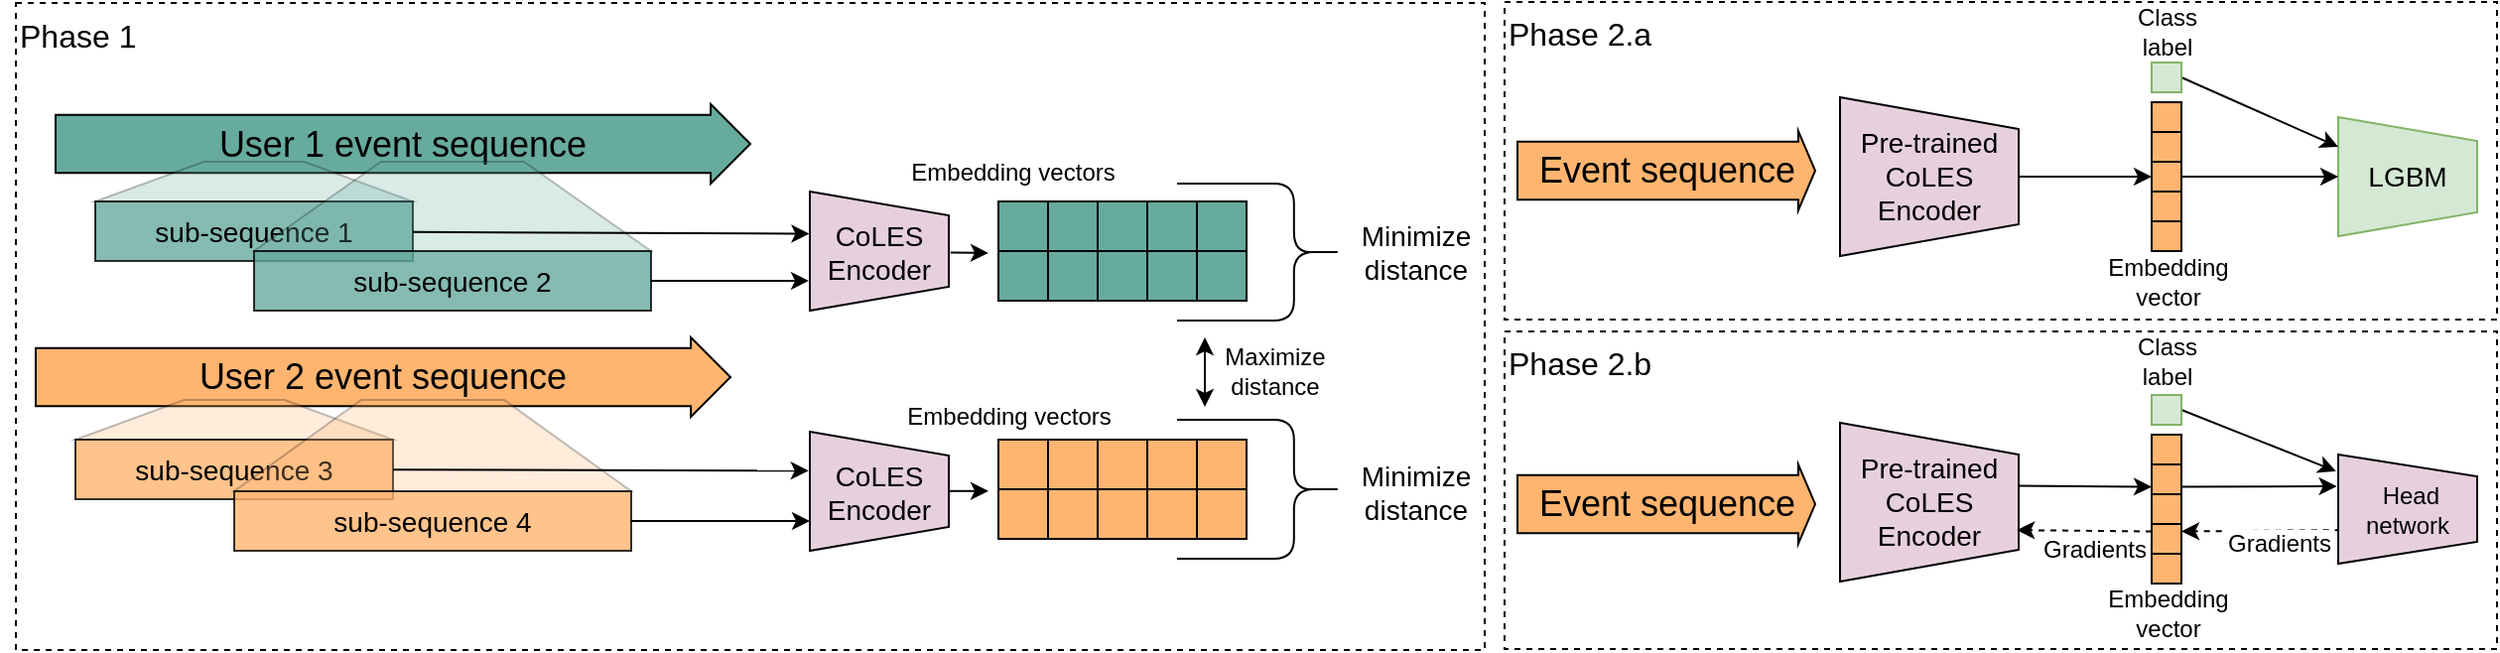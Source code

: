 <mxfile version="12.4.2" type="device" pages="1"><diagram id="qXZdeDOi38o7IbvTU-XF" name="Page-1"><mxGraphModel dx="2158" dy="2960" grid="1" gridSize="10" guides="1" tooltips="1" connect="1" arrows="1" fold="1" page="0" pageScale="1" pageWidth="827" pageHeight="1169" math="0" shadow="0"><root><mxCell id="0"/><mxCell id="1" parent="0"/><mxCell id="I-A4I3MvaIOknmW_y_7c-90" value="Phase 2.a" style="rounded=0;whiteSpace=wrap;html=1;dashed=1;fillColor=none;fontSize=16;align=left;verticalAlign=top;" vertex="1" parent="1"><mxGeometry x="620" y="-1240" width="500" height="160" as="geometry"/></mxCell><mxCell id="I-A4I3MvaIOknmW_y_7c-89" value="Phase 2.b" style="rounded=0;whiteSpace=wrap;html=1;fillColor=none;fontSize=16;align=left;verticalAlign=top;dashed=1;" vertex="1" parent="1"><mxGeometry x="620" y="-1074" width="500" height="160" as="geometry"/></mxCell><mxCell id="I-A4I3MvaIOknmW_y_7c-87" value="Phase 1" style="rounded=0;whiteSpace=wrap;html=1;fontSize=16;fillColor=none;verticalAlign=top;align=left;dashed=1;" vertex="1" parent="1"><mxGeometry x="-130" y="-1239.5" width="740" height="326" as="geometry"/></mxCell><mxCell id="RrBjnwMtPPBnvzxSmnWt-105" value="" style="shape=curlyBracket;whiteSpace=wrap;html=1;rounded=1;fillColor=#FFCC99;direction=west;size=0.307;" parent="1" vertex="1"><mxGeometry x="455" y="-1029.5" width="85" height="70" as="geometry"/></mxCell><mxCell id="RrBjnwMtPPBnvzxSmnWt-24" value="&lt;font style=&quot;font-size: 18px&quot;&gt;User 1 event sequence&lt;/font&gt;" style="shape=singleArrow;whiteSpace=wrap;html=1;fillColor=#67AB9F;arrowWidth=0.733;arrowSize=0.057;shadow=0;" parent="1" vertex="1"><mxGeometry x="-110" y="-1188.5" width="350" height="40" as="geometry"/></mxCell><mxCell id="RrBjnwMtPPBnvzxSmnWt-38" value="" style="shape=trapezoid;perimeter=trapezoidPerimeter;whiteSpace=wrap;html=1;fillColor=#67AB9F;size=0.342;opacity=25;shadow=0;" parent="1" vertex="1"><mxGeometry x="-90" y="-1159.5" width="160" height="20" as="geometry"/></mxCell><mxCell id="RrBjnwMtPPBnvzxSmnWt-25" value="&lt;font style=&quot;font-size: 14px&quot;&gt;sub-sequence 1&lt;/font&gt;" style="rounded=0;whiteSpace=wrap;html=1;fillColor=#67AB9F;shadow=0;opacity=80;" parent="1" vertex="1"><mxGeometry x="-90" y="-1139.5" width="160" height="30" as="geometry"/></mxCell><mxCell id="RrBjnwMtPPBnvzxSmnWt-39" value="" style="shape=trapezoid;perimeter=trapezoidPerimeter;whiteSpace=wrap;html=1;fillColor=#67AB9F;size=0.32;opacity=25;shadow=0;" parent="1" vertex="1"><mxGeometry x="-10" y="-1159.5" width="200" height="45" as="geometry"/></mxCell><mxCell id="RrBjnwMtPPBnvzxSmnWt-26" value="&lt;span style=&quot;font-size: 14px ; white-space: normal&quot;&gt;sub-sequence 2&lt;/span&gt;" style="rounded=0;whiteSpace=wrap;html=1;fillColor=#67AB9F;shadow=0;opacity=80;" parent="1" vertex="1"><mxGeometry x="-10" y="-1114.5" width="200" height="30" as="geometry"/></mxCell><mxCell id="RrBjnwMtPPBnvzxSmnWt-42" value="&lt;font style=&quot;font-size: 14px&quot;&gt;CoLES&lt;br&gt;Encoder&lt;/font&gt;" style="shape=trapezoid;perimeter=trapezoidPerimeter;whiteSpace=wrap;html=1;fillColor=#E6D0DE;direction=south;" parent="1" vertex="1"><mxGeometry x="270" y="-1144.5" width="70" height="60" as="geometry"/></mxCell><mxCell id="RrBjnwMtPPBnvzxSmnWt-43" value="" style="endArrow=classic;html=1;entryX=0.355;entryY=1.004;entryDx=0;entryDy=0;jumpStyle=none;entryPerimeter=0;" parent="1" source="RrBjnwMtPPBnvzxSmnWt-25" target="RrBjnwMtPPBnvzxSmnWt-42" edge="1"><mxGeometry width="50" height="50" relative="1" as="geometry"><mxPoint x="-110" y="-879.5" as="sourcePoint"/><mxPoint x="270" y="-1128.5" as="targetPoint"/></mxGeometry></mxCell><mxCell id="RrBjnwMtPPBnvzxSmnWt-44" value="" style="endArrow=classic;html=1;exitX=1;exitY=0.5;exitDx=0;exitDy=0;entryX=0.688;entryY=1.007;entryDx=0;entryDy=0;entryPerimeter=0;" parent="1" source="RrBjnwMtPPBnvzxSmnWt-26" edge="1"><mxGeometry width="50" height="50" relative="1" as="geometry"><mxPoint x="80" y="-1108.202" as="sourcePoint"/><mxPoint x="269.51" y="-1099.52" as="targetPoint"/></mxGeometry></mxCell><mxCell id="RrBjnwMtPPBnvzxSmnWt-49" value="" style="whiteSpace=wrap;html=1;aspect=fixed;fillColor=#67AB9F;" parent="1" vertex="1"><mxGeometry x="365" y="-1139.5" width="25" height="25" as="geometry"/></mxCell><mxCell id="RrBjnwMtPPBnvzxSmnWt-50" value="" style="whiteSpace=wrap;html=1;aspect=fixed;fillColor=#67AB9F;" parent="1" vertex="1"><mxGeometry x="390" y="-1139.5" width="25" height="25" as="geometry"/></mxCell><mxCell id="RrBjnwMtPPBnvzxSmnWt-51" value="" style="whiteSpace=wrap;html=1;aspect=fixed;fillColor=#67AB9F;" parent="1" vertex="1"><mxGeometry x="415" y="-1139.5" width="25" height="25" as="geometry"/></mxCell><mxCell id="RrBjnwMtPPBnvzxSmnWt-52" value="" style="whiteSpace=wrap;html=1;aspect=fixed;fillColor=#67AB9F;" parent="1" vertex="1"><mxGeometry x="440" y="-1139.5" width="25" height="25" as="geometry"/></mxCell><mxCell id="RrBjnwMtPPBnvzxSmnWt-53" value="" style="whiteSpace=wrap;html=1;aspect=fixed;fillColor=#67AB9F;" parent="1" vertex="1"><mxGeometry x="465" y="-1139.5" width="25" height="25" as="geometry"/></mxCell><mxCell id="RrBjnwMtPPBnvzxSmnWt-54" value="" style="whiteSpace=wrap;html=1;aspect=fixed;fillColor=#67AB9F;" parent="1" vertex="1"><mxGeometry x="365" y="-1114.5" width="25" height="25" as="geometry"/></mxCell><mxCell id="RrBjnwMtPPBnvzxSmnWt-55" value="" style="whiteSpace=wrap;html=1;aspect=fixed;fillColor=#67AB9F;" parent="1" vertex="1"><mxGeometry x="390" y="-1114.5" width="25" height="25" as="geometry"/></mxCell><mxCell id="RrBjnwMtPPBnvzxSmnWt-56" value="" style="whiteSpace=wrap;html=1;aspect=fixed;fillColor=#67AB9F;" parent="1" vertex="1"><mxGeometry x="415" y="-1114.5" width="25" height="25" as="geometry"/></mxCell><mxCell id="RrBjnwMtPPBnvzxSmnWt-57" value="" style="whiteSpace=wrap;html=1;aspect=fixed;fillColor=#67AB9F;" parent="1" vertex="1"><mxGeometry x="440" y="-1114.5" width="25" height="25" as="geometry"/></mxCell><mxCell id="RrBjnwMtPPBnvzxSmnWt-58" value="" style="whiteSpace=wrap;html=1;aspect=fixed;fillColor=#67AB9F;" parent="1" vertex="1"><mxGeometry x="465" y="-1114.5" width="25" height="25" as="geometry"/></mxCell><mxCell id="RrBjnwMtPPBnvzxSmnWt-69" value="" style="shape=curlyBracket;whiteSpace=wrap;html=1;rounded=1;fillColor=#FFCC99;direction=west;size=0.307;" parent="1" vertex="1"><mxGeometry x="455" y="-1148.5" width="85" height="69" as="geometry"/></mxCell><mxCell id="RrBjnwMtPPBnvzxSmnWt-73" value="&lt;font style=&quot;font-size: 18px&quot;&gt;User 2 event sequence&lt;/font&gt;" style="shape=singleArrow;whiteSpace=wrap;html=1;fillColor=#FFB570;arrowWidth=0.733;arrowSize=0.057;" parent="1" vertex="1"><mxGeometry x="-120" y="-1071" width="350" height="40" as="geometry"/></mxCell><mxCell id="RrBjnwMtPPBnvzxSmnWt-74" value="" style="shape=trapezoid;perimeter=trapezoidPerimeter;whiteSpace=wrap;html=1;fillColor=#FFB570;size=0.342;opacity=25;" parent="1" vertex="1"><mxGeometry x="-100" y="-1039.5" width="160" height="20" as="geometry"/></mxCell><mxCell id="RrBjnwMtPPBnvzxSmnWt-75" value="&lt;span style=&quot;font-size: 14px ; white-space: normal&quot;&gt;sub-sequence 3&lt;/span&gt;" style="rounded=0;whiteSpace=wrap;html=1;fillColor=#FFB570;opacity=80;" parent="1" vertex="1"><mxGeometry x="-100" y="-1019.5" width="160" height="30" as="geometry"/></mxCell><mxCell id="RrBjnwMtPPBnvzxSmnWt-76" value="" style="shape=trapezoid;perimeter=trapezoidPerimeter;whiteSpace=wrap;html=1;fillColor=#FFB570;size=0.32;opacity=25;" parent="1" vertex="1"><mxGeometry x="-20" y="-1039.5" width="200" height="46" as="geometry"/></mxCell><mxCell id="RrBjnwMtPPBnvzxSmnWt-77" value="&lt;span style=&quot;font-size: 14px ; white-space: normal&quot;&gt;sub-sequence 4&lt;/span&gt;" style="rounded=0;whiteSpace=wrap;html=1;fillColor=#FFB570;opacity=80;" parent="1" vertex="1"><mxGeometry x="-20" y="-993.5" width="200" height="30" as="geometry"/></mxCell><mxCell id="RrBjnwMtPPBnvzxSmnWt-79" value="" style="endArrow=classic;html=1;entryX=0.313;entryY=1.009;entryDx=0;entryDy=0;entryPerimeter=0;" parent="1" source="RrBjnwMtPPBnvzxSmnWt-75" edge="1"><mxGeometry width="50" height="50" relative="1" as="geometry"><mxPoint x="-120" y="-739.5" as="sourcePoint"/><mxPoint x="269.37" y="-1003.85" as="targetPoint"/></mxGeometry></mxCell><mxCell id="RrBjnwMtPPBnvzxSmnWt-80" value="" style="endArrow=classic;html=1;entryX=0.75;entryY=1;entryDx=0;entryDy=0;" parent="1" source="RrBjnwMtPPBnvzxSmnWt-77" target="z5JVUnoBXPTv6xRAnZPi-2" edge="1"><mxGeometry width="50" height="50" relative="1" as="geometry"><mxPoint x="70" y="-968.702" as="sourcePoint"/><mxPoint x="270.21" y="-981.095" as="targetPoint"/></mxGeometry></mxCell><mxCell id="RrBjnwMtPPBnvzxSmnWt-81" value="" style="whiteSpace=wrap;html=1;aspect=fixed;fillColor=#FFB570;" parent="1" vertex="1"><mxGeometry x="365" y="-1019.5" width="25" height="25" as="geometry"/></mxCell><mxCell id="RrBjnwMtPPBnvzxSmnWt-82" value="" style="whiteSpace=wrap;html=1;aspect=fixed;fillColor=#FFB570;" parent="1" vertex="1"><mxGeometry x="390" y="-1019.5" width="25" height="25" as="geometry"/></mxCell><mxCell id="RrBjnwMtPPBnvzxSmnWt-83" value="" style="whiteSpace=wrap;html=1;aspect=fixed;fillColor=#FFB570;" parent="1" vertex="1"><mxGeometry x="415" y="-1019.5" width="25" height="25" as="geometry"/></mxCell><mxCell id="RrBjnwMtPPBnvzxSmnWt-84" value="" style="whiteSpace=wrap;html=1;aspect=fixed;fillColor=#FFB570;" parent="1" vertex="1"><mxGeometry x="440" y="-1019.5" width="25" height="25" as="geometry"/></mxCell><mxCell id="RrBjnwMtPPBnvzxSmnWt-85" value="" style="whiteSpace=wrap;html=1;aspect=fixed;fillColor=#FFB570;" parent="1" vertex="1"><mxGeometry x="465" y="-1019.5" width="25" height="25" as="geometry"/></mxCell><mxCell id="RrBjnwMtPPBnvzxSmnWt-86" value="" style="whiteSpace=wrap;html=1;aspect=fixed;fillColor=#FFB570;" parent="1" vertex="1"><mxGeometry x="365" y="-994.5" width="25" height="25" as="geometry"/></mxCell><mxCell id="RrBjnwMtPPBnvzxSmnWt-87" value="" style="whiteSpace=wrap;html=1;aspect=fixed;fillColor=#FFB570;" parent="1" vertex="1"><mxGeometry x="390" y="-994.5" width="25" height="25" as="geometry"/></mxCell><mxCell id="RrBjnwMtPPBnvzxSmnWt-88" value="" style="whiteSpace=wrap;html=1;aspect=fixed;fillColor=#FFB570;" parent="1" vertex="1"><mxGeometry x="415" y="-994.5" width="25" height="25" as="geometry"/></mxCell><mxCell id="RrBjnwMtPPBnvzxSmnWt-89" value="" style="whiteSpace=wrap;html=1;aspect=fixed;fillColor=#FFB570;" parent="1" vertex="1"><mxGeometry x="440" y="-994.5" width="25" height="25" as="geometry"/></mxCell><mxCell id="RrBjnwMtPPBnvzxSmnWt-90" value="" style="whiteSpace=wrap;html=1;aspect=fixed;fillColor=#FFB570;" parent="1" vertex="1"><mxGeometry x="465" y="-994.5" width="25" height="25" as="geometry"/></mxCell><mxCell id="RrBjnwMtPPBnvzxSmnWt-92" value="&lt;font style=&quot;font-size: 14px&quot;&gt;Minimize&lt;br&gt;distance&lt;/font&gt;" style="text;html=1;align=center;verticalAlign=middle;resizable=0;points=[];autosize=1;" parent="1" vertex="1"><mxGeometry x="540" y="-1134.5" width="70" height="40" as="geometry"/></mxCell><mxCell id="RrBjnwMtPPBnvzxSmnWt-94" value="" style="endArrow=classic;html=1;exitX=0.512;exitY=-0.013;exitDx=0;exitDy=0;anchorPointDirection=1;exitPerimeter=0;" parent="1" source="RrBjnwMtPPBnvzxSmnWt-42" edge="1"><mxGeometry width="50" height="50" relative="1" as="geometry"><mxPoint x="200" y="-1053.111" as="sourcePoint"/><mxPoint x="360" y="-1113.5" as="targetPoint"/></mxGeometry></mxCell><mxCell id="RrBjnwMtPPBnvzxSmnWt-95" value="" style="endArrow=classic;html=1;" parent="1" edge="1"><mxGeometry width="50" height="50" relative="1" as="geometry"><mxPoint x="340" y="-993.61" as="sourcePoint"/><mxPoint x="360" y="-993.61" as="targetPoint"/></mxGeometry></mxCell><mxCell id="RrBjnwMtPPBnvzxSmnWt-103" value="Maximize&lt;br&gt;distance" style="text;html=1;align=center;verticalAlign=middle;resizable=0;points=[];autosize=1;" parent="1" vertex="1"><mxGeometry x="469" y="-1069" width="70" height="30" as="geometry"/></mxCell><mxCell id="RrBjnwMtPPBnvzxSmnWt-104" value="&lt;font style=&quot;font-size: 14px&quot;&gt;Minimize&lt;br&gt;distance&lt;/font&gt;" style="text;html=1;align=center;verticalAlign=middle;resizable=0;points=[];autosize=1;" parent="1" vertex="1"><mxGeometry x="540" y="-1013.5" width="70" height="40" as="geometry"/></mxCell><mxCell id="RrBjnwMtPPBnvzxSmnWt-106" value="Embedding vectors" style="text;html=1;align=center;verticalAlign=middle;resizable=0;points=[];autosize=1;" parent="1" vertex="1"><mxGeometry x="312" y="-1164.5" width="120" height="20" as="geometry"/></mxCell><mxCell id="RrBjnwMtPPBnvzxSmnWt-107" value="Embedding vectors" style="text;html=1;align=center;verticalAlign=middle;resizable=0;points=[];autosize=1;" parent="1" vertex="1"><mxGeometry x="310" y="-1041" width="120" height="20" as="geometry"/></mxCell><mxCell id="30_S61nDTjpo87SG5v0w-9" value="" style="endArrow=classic;startArrow=classic;html=1;" parent="1" edge="1"><mxGeometry width="50" height="50" relative="1" as="geometry"><mxPoint x="469" y="-1036" as="sourcePoint"/><mxPoint x="469" y="-1071" as="targetPoint"/></mxGeometry></mxCell><mxCell id="z5JVUnoBXPTv6xRAnZPi-2" value="&lt;font style=&quot;font-size: 14px&quot;&gt;CoLES&lt;br&gt;Encoder&lt;/font&gt;" style="shape=trapezoid;perimeter=trapezoidPerimeter;whiteSpace=wrap;html=1;fillColor=#E6D0DE;direction=south;" parent="1" vertex="1"><mxGeometry x="270" y="-1023.5" width="70" height="60" as="geometry"/></mxCell><mxCell id="I-A4I3MvaIOknmW_y_7c-11" style="rounded=0;orthogonalLoop=1;jettySize=auto;html=1;entryX=1;entryY=0.25;entryDx=0;entryDy=0;exitX=0.397;exitY=0.014;exitDx=0;exitDy=0;exitPerimeter=0;" edge="1" parent="1" source="I-A4I3MvaIOknmW_y_7c-8" target="I-A4I3MvaIOknmW_y_7c-4"><mxGeometry relative="1" as="geometry"><mxPoint x="906.362" y="-989.19" as="targetPoint"/><mxPoint x="875.5" y="-997" as="sourcePoint"/></mxGeometry></mxCell><mxCell id="I-A4I3MvaIOknmW_y_7c-8" value="&lt;font style=&quot;font-size: 14px&quot;&gt;Pre-trained CoLES&lt;br&gt;Encoder&lt;/font&gt;" style="shape=trapezoid;perimeter=trapezoidPerimeter;whiteSpace=wrap;html=1;fillColor=#E6D0DE;direction=south;" vertex="1" parent="1"><mxGeometry x="789" y="-1028" width="90" height="80" as="geometry"/></mxCell><mxCell id="I-A4I3MvaIOknmW_y_7c-12" value="Embedding&lt;br&gt;vector" style="text;html=1;align=center;verticalAlign=middle;resizable=0;points=[];autosize=1;" vertex="1" parent="1"><mxGeometry x="914.3" y="-947" width="80" height="30" as="geometry"/></mxCell><mxCell id="I-A4I3MvaIOknmW_y_7c-15" style="edgeStyle=none;rounded=0;orthogonalLoop=1;jettySize=auto;html=1;exitX=0.692;exitY=0.981;exitDx=0;exitDy=0;entryX=0;entryY=0.75;entryDx=0;entryDy=0;dashed=1;verticalAlign=middle;exitPerimeter=0;" edge="1" parent="1" source="I-A4I3MvaIOknmW_y_7c-13" target="I-A4I3MvaIOknmW_y_7c-6"><mxGeometry relative="1" as="geometry"/></mxCell><mxCell id="I-A4I3MvaIOknmW_y_7c-58" value="Gradients" style="text;html=1;align=center;verticalAlign=middle;resizable=0;points=[];;labelBackgroundColor=#ffffff;rotation=0;" vertex="1" connectable="0" parent="I-A4I3MvaIOknmW_y_7c-15"><mxGeometry x="-0.052" y="2" relative="1" as="geometry"><mxPoint x="6.15" y="4.61" as="offset"/></mxGeometry></mxCell><mxCell id="I-A4I3MvaIOknmW_y_7c-13" value="&lt;span style=&quot;font-size: 12px;&quot;&gt;&amp;nbsp;Head&lt;br style=&quot;font-size: 12px;&quot;&gt;network&lt;br style=&quot;font-size: 12px;&quot;&gt;&lt;/span&gt;" style="shape=trapezoid;perimeter=trapezoidPerimeter;whiteSpace=wrap;html=1;fillColor=#E6D0DE;direction=south;fontSize=12;" vertex="1" parent="1"><mxGeometry x="1040" y="-1012" width="70" height="55" as="geometry"/></mxCell><mxCell id="I-A4I3MvaIOknmW_y_7c-14" style="edgeStyle=none;rounded=0;orthogonalLoop=1;jettySize=auto;html=1;exitX=0;exitY=0.25;exitDx=0;exitDy=0;entryX=0.291;entryY=1.01;entryDx=0;entryDy=0;entryPerimeter=0;" edge="1" parent="1" source="I-A4I3MvaIOknmW_y_7c-4" target="I-A4I3MvaIOknmW_y_7c-13"><mxGeometry relative="1" as="geometry"/></mxCell><mxCell id="I-A4I3MvaIOknmW_y_7c-16" style="edgeStyle=none;rounded=0;orthogonalLoop=1;jettySize=auto;html=1;exitX=1;exitY=0.75;exitDx=0;exitDy=0;dashed=1;entryX=0.676;entryY=0.01;entryDx=0;entryDy=0;entryPerimeter=0;" edge="1" parent="1" source="I-A4I3MvaIOknmW_y_7c-6" target="I-A4I3MvaIOknmW_y_7c-8"><mxGeometry relative="1" as="geometry"><mxPoint x="876" y="-971" as="targetPoint"/></mxGeometry></mxCell><mxCell id="I-A4I3MvaIOknmW_y_7c-59" value="Gradients" style="text;html=1;align=center;verticalAlign=middle;resizable=0;points=[];;labelBackgroundColor=#ffffff;" vertex="1" connectable="0" parent="I-A4I3MvaIOknmW_y_7c-16"><mxGeometry x="-0.219" relative="1" as="geometry"><mxPoint x="-2.91" y="8.81" as="offset"/></mxGeometry></mxCell><mxCell id="I-A4I3MvaIOknmW_y_7c-28" value="&lt;font style=&quot;font-size: 18px&quot;&gt;Event sequence&lt;/font&gt;" style="shape=singleArrow;whiteSpace=wrap;html=1;fillColor=#FFB570;arrowWidth=0.733;arrowSize=0.057;" vertex="1" parent="1"><mxGeometry x="626.5" y="-1007" width="150" height="40" as="geometry"/></mxCell><mxCell id="I-A4I3MvaIOknmW_y_7c-29" style="rounded=0;orthogonalLoop=1;jettySize=auto;html=1;entryX=1;entryY=0.5;entryDx=0;entryDy=0;exitX=0.5;exitY=0;exitDx=0;exitDy=0;" edge="1" parent="1" source="I-A4I3MvaIOknmW_y_7c-30" target="I-A4I3MvaIOknmW_y_7c-83"><mxGeometry relative="1" as="geometry"><mxPoint x="929" y="-1163.25" as="targetPoint"/><mxPoint x="878" y="-1164.5" as="sourcePoint"/></mxGeometry></mxCell><mxCell id="I-A4I3MvaIOknmW_y_7c-30" value="&lt;font style=&quot;font-size: 14px&quot;&gt;Pre-trained CoLES&lt;br&gt;Encoder&lt;/font&gt;" style="shape=trapezoid;perimeter=trapezoidPerimeter;whiteSpace=wrap;html=1;fillColor=#E6D0DE;direction=south;" vertex="1" parent="1"><mxGeometry x="789" y="-1192" width="90" height="80" as="geometry"/></mxCell><mxCell id="I-A4I3MvaIOknmW_y_7c-40" value="&lt;span style=&quot;font-size: 14px&quot;&gt;LGBM&lt;/span&gt;" style="shape=trapezoid;perimeter=trapezoidPerimeter;whiteSpace=wrap;html=1;fillColor=#d5e8d4;direction=south;strokeColor=#82b366;" vertex="1" parent="1"><mxGeometry x="1040" y="-1182" width="70" height="60" as="geometry"/></mxCell><mxCell id="I-A4I3MvaIOknmW_y_7c-41" style="edgeStyle=none;rounded=0;orthogonalLoop=1;jettySize=auto;html=1;exitX=0;exitY=0.5;exitDx=0;exitDy=0;entryX=0.5;entryY=1;entryDx=0;entryDy=0;" edge="1" parent="1" source="I-A4I3MvaIOknmW_y_7c-83" target="I-A4I3MvaIOknmW_y_7c-40"><mxGeometry relative="1" as="geometry"><mxPoint x="954" y="-1163.25" as="sourcePoint"/></mxGeometry></mxCell><mxCell id="I-A4I3MvaIOknmW_y_7c-49" value="&lt;font style=&quot;font-size: 18px&quot;&gt;Event sequence&lt;/font&gt;" style="shape=singleArrow;whiteSpace=wrap;html=1;fillColor=#FFB570;arrowWidth=0.733;arrowSize=0.057;" vertex="1" parent="1"><mxGeometry x="626.5" y="-1175" width="150" height="40" as="geometry"/></mxCell><mxCell id="I-A4I3MvaIOknmW_y_7c-62" style="edgeStyle=none;rounded=0;orthogonalLoop=1;jettySize=auto;html=1;exitX=0;exitY=0.5;exitDx=0;exitDy=0;entryX=0.153;entryY=1.016;entryDx=0;entryDy=0;entryPerimeter=0;" edge="1" parent="1" source="I-A4I3MvaIOknmW_y_7c-73" target="I-A4I3MvaIOknmW_y_7c-13"><mxGeometry relative="1" as="geometry"><mxPoint x="981.5" y="-1072" as="sourcePoint"/></mxGeometry></mxCell><mxCell id="I-A4I3MvaIOknmW_y_7c-66" value="Class label" style="text;html=1;strokeColor=none;fillColor=none;align=center;verticalAlign=middle;whiteSpace=wrap;rounded=0;" vertex="1" parent="1"><mxGeometry x="934.3" y="-1074" width="40" height="30" as="geometry"/></mxCell><mxCell id="I-A4I3MvaIOknmW_y_7c-73" value="" style="whiteSpace=wrap;html=1;aspect=fixed;fillColor=#d5e8d4;rotation=90;direction=south;strokeColor=#82b366;" vertex="1" parent="1"><mxGeometry x="946" y="-1042" width="15" height="15" as="geometry"/></mxCell><mxCell id="I-A4I3MvaIOknmW_y_7c-74" value="" style="group" vertex="1" connectable="0" parent="1"><mxGeometry x="946" y="-1022" width="15" height="75" as="geometry"/></mxCell><mxCell id="I-A4I3MvaIOknmW_y_7c-3" value="" style="whiteSpace=wrap;html=1;aspect=fixed;fillColor=#FFB570;rotation=90;direction=south;" vertex="1" parent="I-A4I3MvaIOknmW_y_7c-74"><mxGeometry width="15" height="15" as="geometry"/></mxCell><mxCell id="I-A4I3MvaIOknmW_y_7c-4" value="" style="whiteSpace=wrap;html=1;aspect=fixed;fillColor=#FFB570;rotation=90;direction=south;" vertex="1" parent="I-A4I3MvaIOknmW_y_7c-74"><mxGeometry y="15" width="15" height="15" as="geometry"/></mxCell><mxCell id="I-A4I3MvaIOknmW_y_7c-5" value="" style="whiteSpace=wrap;html=1;aspect=fixed;fillColor=#FFB570;rotation=90;direction=south;" vertex="1" parent="I-A4I3MvaIOknmW_y_7c-74"><mxGeometry y="30" width="15" height="15" as="geometry"/></mxCell><mxCell id="I-A4I3MvaIOknmW_y_7c-6" value="" style="whiteSpace=wrap;html=1;aspect=fixed;fillColor=#FFB570;rotation=90;direction=south;" vertex="1" parent="I-A4I3MvaIOknmW_y_7c-74"><mxGeometry y="45" width="15" height="15" as="geometry"/></mxCell><mxCell id="I-A4I3MvaIOknmW_y_7c-7" value="" style="whiteSpace=wrap;html=1;aspect=fixed;fillColor=#FFB570;rotation=90;direction=south;" vertex="1" parent="I-A4I3MvaIOknmW_y_7c-74"><mxGeometry y="60" width="15" height="15" as="geometry"/></mxCell><mxCell id="I-A4I3MvaIOknmW_y_7c-77" value="Embedding&lt;br&gt;vector" style="text;html=1;align=center;verticalAlign=middle;resizable=0;points=[];autosize=1;" vertex="1" parent="1"><mxGeometry x="914.3" y="-1114.5" width="80" height="30" as="geometry"/></mxCell><mxCell id="I-A4I3MvaIOknmW_y_7c-78" value="Class label" style="text;html=1;strokeColor=none;fillColor=none;align=center;verticalAlign=middle;whiteSpace=wrap;rounded=0;" vertex="1" parent="1"><mxGeometry x="933.5" y="-1239.5" width="40" height="29.5" as="geometry"/></mxCell><mxCell id="I-A4I3MvaIOknmW_y_7c-86" style="edgeStyle=none;rounded=0;orthogonalLoop=1;jettySize=auto;html=1;exitX=0;exitY=0.5;exitDx=0;exitDy=0;entryX=0.25;entryY=1;entryDx=0;entryDy=0;fontSize=10;" edge="1" parent="1" source="I-A4I3MvaIOknmW_y_7c-79" target="I-A4I3MvaIOknmW_y_7c-40"><mxGeometry relative="1" as="geometry"/></mxCell><mxCell id="I-A4I3MvaIOknmW_y_7c-79" value="" style="whiteSpace=wrap;html=1;aspect=fixed;fillColor=#d5e8d4;rotation=90;direction=south;strokeColor=#82b366;" vertex="1" parent="1"><mxGeometry x="946" y="-1209.5" width="15" height="15" as="geometry"/></mxCell><mxCell id="I-A4I3MvaIOknmW_y_7c-80" value="" style="group" vertex="1" connectable="0" parent="1"><mxGeometry x="946" y="-1189.5" width="15" height="75" as="geometry"/></mxCell><mxCell id="I-A4I3MvaIOknmW_y_7c-81" value="" style="whiteSpace=wrap;html=1;aspect=fixed;fillColor=#FFB570;rotation=90;direction=south;" vertex="1" parent="I-A4I3MvaIOknmW_y_7c-80"><mxGeometry width="15" height="15" as="geometry"/></mxCell><mxCell id="I-A4I3MvaIOknmW_y_7c-82" value="" style="whiteSpace=wrap;html=1;aspect=fixed;fillColor=#FFB570;rotation=90;direction=south;" vertex="1" parent="I-A4I3MvaIOknmW_y_7c-80"><mxGeometry y="15" width="15" height="15" as="geometry"/></mxCell><mxCell id="I-A4I3MvaIOknmW_y_7c-83" value="" style="whiteSpace=wrap;html=1;aspect=fixed;fillColor=#FFB570;rotation=90;direction=south;" vertex="1" parent="I-A4I3MvaIOknmW_y_7c-80"><mxGeometry y="30" width="15" height="15" as="geometry"/></mxCell><mxCell id="I-A4I3MvaIOknmW_y_7c-84" value="" style="whiteSpace=wrap;html=1;aspect=fixed;fillColor=#FFB570;rotation=90;direction=south;" vertex="1" parent="I-A4I3MvaIOknmW_y_7c-80"><mxGeometry y="45" width="15" height="15" as="geometry"/></mxCell><mxCell id="I-A4I3MvaIOknmW_y_7c-85" value="" style="whiteSpace=wrap;html=1;aspect=fixed;fillColor=#FFB570;rotation=90;direction=south;" vertex="1" parent="I-A4I3MvaIOknmW_y_7c-80"><mxGeometry y="60" width="15" height="15" as="geometry"/></mxCell><mxCell id="I-A4I3MvaIOknmW_y_7c-88" style="edgeStyle=none;rounded=0;orthogonalLoop=1;jettySize=auto;html=1;exitX=0;exitY=0.5;exitDx=0;exitDy=0;fontSize=16;" edge="1" parent="1" source="I-A4I3MvaIOknmW_y_7c-87" target="I-A4I3MvaIOknmW_y_7c-87"><mxGeometry relative="1" as="geometry"/></mxCell><mxCell id="I-A4I3MvaIOknmW_y_7c-92" style="edgeStyle=none;rounded=0;orthogonalLoop=1;jettySize=auto;html=1;exitX=0;exitY=0.5;exitDx=0;exitDy=0;fontSize=16;" edge="1" parent="1" source="I-A4I3MvaIOknmW_y_7c-90" target="I-A4I3MvaIOknmW_y_7c-90"><mxGeometry relative="1" as="geometry"/></mxCell></root></mxGraphModel></diagram></mxfile>